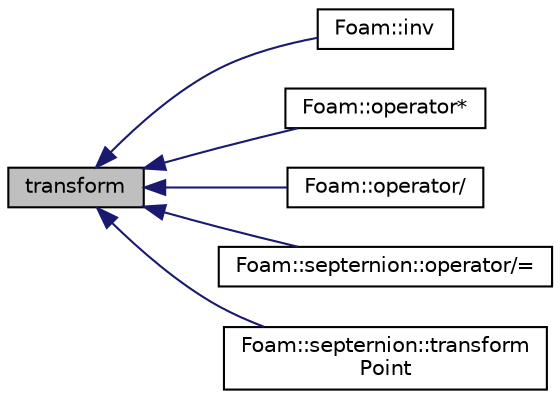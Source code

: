 digraph "transform"
{
  bgcolor="transparent";
  edge [fontname="Helvetica",fontsize="10",labelfontname="Helvetica",labelfontsize="10"];
  node [fontname="Helvetica",fontsize="10",shape=record];
  rankdir="LR";
  Node1 [label="transform",height=0.2,width=0.4,color="black", fillcolor="grey75", style="filled", fontcolor="black"];
  Node1 -> Node2 [dir="back",color="midnightblue",fontsize="10",style="solid",fontname="Helvetica"];
  Node2 [label="Foam::inv",height=0.2,width=0.4,color="black",URL="$a10909.html#a29454029112b143685743f62e092cd02",tooltip="Return the inverse of the given septernion. "];
  Node1 -> Node3 [dir="back",color="midnightblue",fontsize="10",style="solid",fontname="Helvetica"];
  Node3 [label="Foam::operator*",height=0.2,width=0.4,color="black",URL="$a10909.html#a18deb08b65428d63d876c7feb680721c"];
  Node1 -> Node4 [dir="back",color="midnightblue",fontsize="10",style="solid",fontname="Helvetica"];
  Node4 [label="Foam::operator/",height=0.2,width=0.4,color="black",URL="$a10909.html#a12cddf97e996921f5a96008f88fc3b76"];
  Node1 -> Node5 [dir="back",color="midnightblue",fontsize="10",style="solid",fontname="Helvetica"];
  Node5 [label="Foam::septernion::operator/=",height=0.2,width=0.4,color="black",URL="$a02350.html#af73734c091d565857ef87bcd738e0509"];
  Node1 -> Node6 [dir="back",color="midnightblue",fontsize="10",style="solid",fontname="Helvetica"];
  Node6 [label="Foam::septernion::transform\lPoint",height=0.2,width=0.4,color="black",URL="$a02350.html#a86a2f3bc3a67c5c2da6ad8c689bae608",tooltip="Transform the given coordinate point. "];
}
